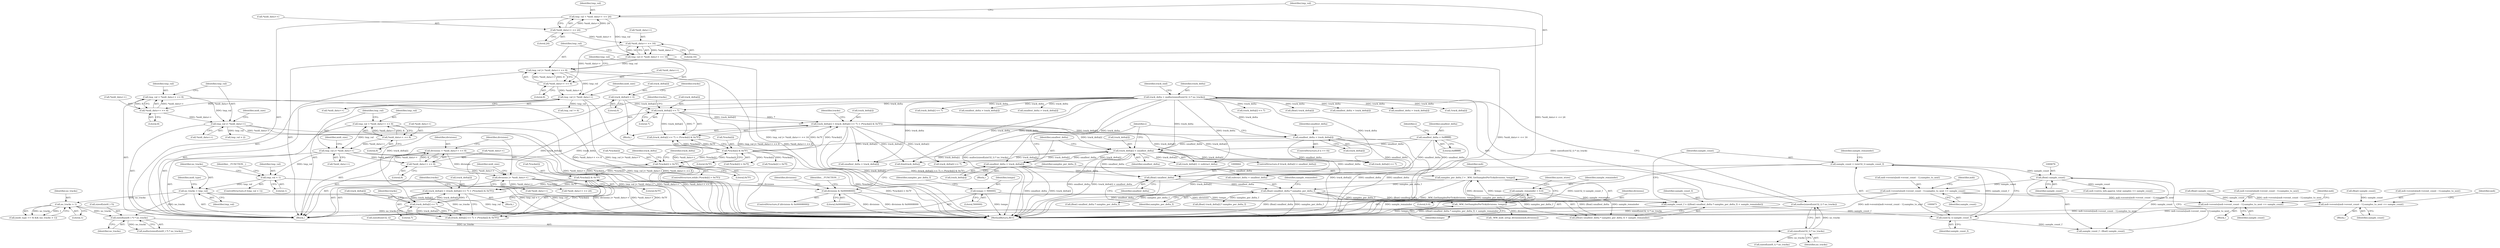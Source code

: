 digraph "0_wildmidi_660b513d99bced8783a4a5984ac2f742c74ebbdd_1@array" {
"1000680" [label="(Call,mdi->events[mdi->event_count - 1].samples_to_next += sample_count)"];
"1000677" [label="(Call,(float) sample_count)"];
"1000668" [label="(Call,sample_count = (uint32_t) sample_count_f)"];
"1000670" [label="(Call,(uint32_t) sample_count_f)"];
"1000659" [label="(Call,sample_count_f = (((float) smallest_delta * samples_per_delta_f) + sample_remainder))"];
"1000662" [label="(Call,(float) smallest_delta * samples_per_delta_f)"];
"1000663" [label="(Call,(float) smallest_delta)"];
"1000634" [label="(Call,track_delta[i] < smallest_delta)"];
"1000402" [label="(Call,track_delta = malloc(sizeof(uint32_t) * no_tracks))"];
"1000404" [label="(Call,malloc(sizeof(uint32_t) * no_tracks))"];
"1000405" [label="(Call,sizeof(uint32_t) * no_tracks)"];
"1000398" [label="(Call,sizeof(uint8_t *) * no_tracks)"];
"1000344" [label="(Call,no_tracks > 1)"];
"1000336" [label="(Call,no_tracks = tmp_val)"];
"1000324" [label="(Call,tmp_val < 1)"];
"1000315" [label="(Call,tmp_val |= *midi_data++)"];
"1000308" [label="(Call,tmp_val = *midi_data++ << 8)"];
"1000310" [label="(Call,*midi_data++ << 8)"];
"1000284" [label="(Call,tmp_val |= *midi_data++)"];
"1000277" [label="(Call,tmp_val = *midi_data++ << 8)"];
"1000279" [label="(Call,*midi_data++ << 8)"];
"1000256" [label="(Call,tmp_val |= *midi_data++)"];
"1000249" [label="(Call,tmp_val |= *midi_data++ << 8)"];
"1000242" [label="(Call,tmp_val |= *midi_data++ << 16)"];
"1000235" [label="(Call,tmp_val = *midi_data++ << 24)"];
"1000237" [label="(Call,*midi_data++ << 24)"];
"1000244" [label="(Call,*midi_data++ << 16)"];
"1000251" [label="(Call,*midi_data++ << 8)"];
"1000608" [label="(Call,track_delta[i] = (track_delta[i] << 7) + (*tracks[i] & 0x7F))"];
"1000613" [label="(Call,track_delta[i] << 7)"];
"1000588" [label="(Call,track_delta[i] = (track_delta[i] << 7) + (*tracks[i] & 0x7F))"];
"1000593" [label="(Call,track_delta[i] << 7)"];
"1000575" [label="(Call,track_delta[i] = 0)"];
"1000598" [label="(Call,*tracks[i] & 0x7F)"];
"1000581" [label="(Call,*tracks[i] > 0x7F)"];
"1000618" [label="(Call,*tracks[i] & 0x7F)"];
"1000640" [label="(Call,smallest_delta = track_delta[i])"];
"1000651" [label="(Call,smallest_delta = track_delta[i])"];
"1000423" [label="(Call,smallest_delta = 0xffffffff)"];
"1000384" [label="(Call,samples_per_delta_f = _WM_GetSamplesPerTick(divisions, tempo))"];
"1000386" [label="(Call,_WM_GetSamplesPerTick(divisions, tempo))"];
"1000372" [label="(Call,divisions & 0x00008000)"];
"1000363" [label="(Call,divisions |= *midi_data++)"];
"1000356" [label="(Call,divisions = *midi_data++ << 8)"];
"1000358" [label="(Call,*midi_data++ << 8)"];
"1000139" [label="(Call,tempo = 500000)"];
"1000155" [label="(Call,sample_remainder = 0.0)"];
"1001032" [label="(Call,mdi->events[mdi->event_count - 1].samples_to_next += sample_count)"];
"1001331" [label="(Call,mdi->events[mdi->event_count - 1].samples_to_next += sample_count)"];
"1000423" [label="(Call,smallest_delta = 0xffffffff)"];
"1000612" [label="(Call,(track_delta[i] << 7) + (*tracks[i] & 0x7F))"];
"1000598" [label="(Call,*tracks[i] & 0x7F)"];
"1001312" [label="(Call,(float) track_delta[i])"];
"1000249" [label="(Call,tmp_val |= *midi_data++ << 8)"];
"1000357" [label="(Identifier,divisions)"];
"1000245" [label="(Call,*midi_data++)"];
"1000156" [label="(Identifier,sample_remainder)"];
"1000371" [label="(ControlStructure,if (divisions & 0x00008000))"];
"1000384" [label="(Call,samples_per_delta_f = _WM_GetSamplesPerTick(divisions, tempo))"];
"1000946" [label="(Call,track_delta[i] << 7)"];
"1000392" [label="(Call,_WM_midi_setup_divisions(mdi,divisions))"];
"1000257" [label="(Identifier,tmp_val)"];
"1000250" [label="(Identifier,tmp_val)"];
"1000618" [label="(Call,*tracks[i] & 0x7F)"];
"1000280" [label="(Call,*midi_data++)"];
"1000639" [label="(Block,)"];
"1000406" [label="(Call,sizeof(uint32_t))"];
"1001083" [label="(Block,)"];
"1000435" [label="(Block,)"];
"1000584" [label="(Identifier,tracks)"];
"1000656" [label="(Call,subtract_delta = smallest_delta)"];
"1000377" [label="(Identifier,__FUNCTION__)"];
"1000345" [label="(Identifier,no_tracks)"];
"1000390" [label="(Identifier,mdi)"];
"1000471" [label="(Call,*midi_data++ << 24)"];
"1000398" [label="(Call,sizeof(uint8_t *) * no_tracks)"];
"1000576" [label="(Call,track_delta[i])"];
"1001032" [label="(Call,mdi->events[mdi->event_count - 1].samples_to_next += sample_count)"];
"1000410" [label="(Identifier,track_end)"];
"1000278" [label="(Identifier,tmp_val)"];
"1000614" [label="(Call,track_delta[i])"];
"1000677" [label="(Call,(float) sample_count)"];
"1000666" [label="(Identifier,samples_per_delta_f)"];
"1000344" [label="(Call,no_tracks > 1)"];
"1000582" [label="(Call,*tracks[i])"];
"1000587" [label="(Block,)"];
"1000369" [label="(Identifier,midi_size)"];
"1000652" [label="(Identifier,smallest_delta)"];
"1000663" [label="(Call,(float) smallest_delta)"];
"1000356" [label="(Call,divisions = *midi_data++ << 8)"];
"1001029" [label="(Call,(float) sample_count)"];
"1000434" [label="(Identifier,i)"];
"1000594" [label="(Call,track_delta[i])"];
"1000580" [label="(ControlStructure,while (*tracks[i] > 0x7F))"];
"1000293" [label="(Call,tmp_val > 2)"];
"1000613" [label="(Call,track_delta[i] << 7)"];
"1000674" [label="(Identifier,sample_remainder)"];
"1000603" [label="(Literal,0x7F)"];
"1000374" [label="(Literal,0x00008000)"];
"1000340" [label="(Call,(midi_type == 0) && (no_tracks > 1))"];
"1000373" [label="(Identifier,divisions)"];
"1000693" [label="(Call,mdi->extra_info.approx_total_samples += sample_count)"];
"1000243" [label="(Identifier,tmp_val)"];
"1000599" [label="(Call,*tracks[i])"];
"1000679" [label="(Identifier,sample_count)"];
"1000621" [label="(Identifier,tracks)"];
"1000277" [label="(Call,tmp_val = *midi_data++ << 8)"];
"1000635" [label="(Call,track_delta[i])"];
"1000286" [label="(Call,*midi_data++)"];
"1001311" [label="(Call,(float) track_delta[i] * samples_per_delta_f)"];
"1000647" [label="(ControlStructure,if (i == 0))"];
"1000660" [label="(Identifier,sample_count_f)"];
"1000236" [label="(Identifier,tmp_val)"];
"1000140" [label="(Identifier,tempo)"];
"1000681" [label="(Call,mdi->events[mdi->event_count - 1].samples_to_next)"];
"1000309" [label="(Identifier,tmp_val)"];
"1000283" [label="(Literal,8)"];
"1000669" [label="(Identifier,sample_count)"];
"1000329" [label="(Identifier,__FUNCTION__)"];
"1000290" [label="(Identifier,midi_size)"];
"1000364" [label="(Identifier,divisions)"];
"1000709" [label="(Block,)"];
"1000412" [label="(Call,sizeof(uint8_t) * no_tracks)"];
"1000617" [label="(Literal,7)"];
"1000363" [label="(Call,divisions |= *midi_data++)"];
"1000323" [label="(ControlStructure,if (tmp_val < 1))"];
"1001014" [label="(Call,(float) smallest_delta * samples_per_delta_f)"];
"1000385" [label="(Identifier,samples_per_delta_f)"];
"1001435" [label="(MethodReturn,RET)"];
"1000359" [label="(Call,*midi_data++)"];
"1000346" [label="(Literal,1)"];
"1000141" [label="(Literal,500000)"];
"1000588" [label="(Call,track_delta[i] = (track_delta[i] << 7) + (*tracks[i] & 0x7F))"];
"1000399" [label="(Call,sizeof(uint8_t *))"];
"1000284" [label="(Call,tmp_val |= *midi_data++)"];
"1000597" [label="(Literal,7)"];
"1000575" [label="(Call,track_delta[i] = 0)"];
"1000362" [label="(Literal,8)"];
"1000139" [label="(Call,tempo = 500000)"];
"1000244" [label="(Call,*midi_data++ << 16)"];
"1000235" [label="(Call,tmp_val = *midi_data++ << 24)"];
"1000237" [label="(Call,*midi_data++ << 24)"];
"1001343" [label="(Identifier,sample_count)"];
"1000342" [label="(Identifier,midi_type)"];
"1000662" [label="(Call,(float) smallest_delta * samples_per_delta_f)"];
"1000579" [label="(Literal,0)"];
"1000387" [label="(Identifier,divisions)"];
"1000634" [label="(Call,track_delta[i] < smallest_delta)"];
"1000251" [label="(Call,*midi_data++ << 8)"];
"1000160" [label="(Identifier,sysex_store)"];
"1001328" [label="(Call,(float) sample_count)"];
"1000324" [label="(Call,tmp_val < 1)"];
"1000403" [label="(Identifier,track_delta)"];
"1000157" [label="(Literal,0.0)"];
"1000401" [label="(Identifier,no_tracks)"];
"1000589" [label="(Call,track_delta[i])"];
"1000667" [label="(Identifier,sample_remainder)"];
"1000608" [label="(Call,track_delta[i] = (track_delta[i] << 7) + (*tracks[i] & 0x7F))"];
"1000651" [label="(Call,smallest_delta = track_delta[i])"];
"1000311" [label="(Call,*midi_data++)"];
"1001331" [label="(Call,mdi->events[mdi->event_count - 1].samples_to_next += sample_count)"];
"1000753" [label="(Call,smallest_delta = track_delta[i])"];
"1001001" [label="(Call,smallest_delta = track_delta[i])"];
"1000315" [label="(Call,tmp_val |= *midi_data++)"];
"1000279" [label="(Call,*midi_data++ << 8)"];
"1000317" [label="(Call,*midi_data++)"];
"1000122" [label="(Block,)"];
"1000609" [label="(Call,track_delta[i])"];
"1000606" [label="(Identifier,tracks)"];
"1000619" [label="(Call,*tracks[i])"];
"1000641" [label="(Identifier,smallest_delta)"];
"1000642" [label="(Call,track_delta[i])"];
"1001044" [label="(Identifier,sample_count)"];
"1000668" [label="(Call,sample_count = (uint32_t) sample_count_f)"];
"1000256" [label="(Call,tmp_val |= *midi_data++)"];
"1000692" [label="(Identifier,sample_count)"];
"1000358" [label="(Call,*midi_data++ << 8)"];
"1000314" [label="(Literal,8)"];
"1000338" [label="(Identifier,tmp_val)"];
"1000661" [label="(Call,((float) smallest_delta * samples_per_delta_f) + sample_remainder)"];
"1000310" [label="(Call,*midi_data++ << 8)"];
"1001352" [label="(Call,smallest_delta = track_delta[i])"];
"1000424" [label="(Identifier,smallest_delta)"];
"1001332" [label="(Call,mdi->events[mdi->event_count - 1].samples_to_next)"];
"1000633" [label="(ControlStructure,if (track_delta[i] < smallest_delta))"];
"1000987" [label="(Call,!track_delta[i])"];
"1001293" [label="(Call,track_delta[i] << 7)"];
"1000932" [label="(Call,*tracks[i] > 0x7f)"];
"1000626" [label="(Identifier,tracks)"];
"1000325" [label="(Identifier,tmp_val)"];
"1000581" [label="(Call,*tracks[i] > 0x7F)"];
"1000638" [label="(Identifier,smallest_delta)"];
"1001347" [label="(Identifier,mdi)"];
"1000586" [label="(Literal,0x7F)"];
"1000995" [label="(Call,smallest_delta > track_delta[i])"];
"1000665" [label="(Identifier,smallest_delta)"];
"1000144" [label="(Identifier,samples_per_delta_f)"];
"1000388" [label="(Identifier,tempo)"];
"1000592" [label="(Call,(track_delta[i] << 7) + (*tracks[i] & 0x7F))"];
"1000680" [label="(Call,mdi->events[mdi->event_count - 1].samples_to_next += sample_count)"];
"1000248" [label="(Literal,16)"];
"1000653" [label="(Call,track_delta[i])"];
"1000601" [label="(Identifier,tracks)"];
"1000397" [label="(Call,malloc(sizeof(uint8_t *) * no_tracks))"];
"1000623" [label="(Literal,0x7F)"];
"1000326" [label="(Literal,1)"];
"1000590" [label="(Identifier,track_delta)"];
"1000265" [label="(Call,tmp_val != 6)"];
"1000386" [label="(Call,_WM_GetSamplesPerTick(divisions, tempo))"];
"1000365" [label="(Call,*midi_data++)"];
"1001033" [label="(Call,mdi->events[mdi->event_count - 1].samples_to_next)"];
"1000696" [label="(Identifier,mdi)"];
"1000155" [label="(Call,sample_remainder = 0.0)"];
"1000425" [label="(Literal,0xffffffff)"];
"1000675" [label="(Call,sample_count_f - (float) sample_count)"];
"1000747" [label="(Call,smallest_delta > track_delta[i])"];
"1000672" [label="(Identifier,sample_count_f)"];
"1000402" [label="(Call,track_delta = malloc(sizeof(uint32_t) * no_tracks))"];
"1000242" [label="(Call,tmp_val |= *midi_data++ << 16)"];
"1000670" [label="(Call,(uint32_t) sample_count_f)"];
"1001253" [label="(Call,*tracks[i] > 0x7f)"];
"1000262" [label="(Identifier,midi_size)"];
"1001419" [label="(Call,free(track_delta))"];
"1000258" [label="(Call,*midi_data++)"];
"1000593" [label="(Call,track_delta[i] << 7)"];
"1000372" [label="(Call,divisions & 0x00008000)"];
"1000404" [label="(Call,malloc(sizeof(uint32_t) * no_tracks))"];
"1000241" [label="(Literal,24)"];
"1000428" [label="(Identifier,i)"];
"1000733" [label="(Call,track_delta[i] -= subtract_delta)"];
"1001267" [label="(Call,track_delta[i] << 7)"];
"1000238" [label="(Call,*midi_data++)"];
"1000408" [label="(Identifier,no_tracks)"];
"1000337" [label="(Identifier,no_tracks)"];
"1000308" [label="(Call,tmp_val = *midi_data++ << 8)"];
"1000316" [label="(Identifier,tmp_val)"];
"1000321" [label="(Identifier,midi_size)"];
"1000285" [label="(Identifier,tmp_val)"];
"1000252" [label="(Call,*midi_data++)"];
"1001048" [label="(Identifier,mdi)"];
"1000336" [label="(Call,no_tracks = tmp_val)"];
"1000972" [label="(Call,track_delta[i] << 7)"];
"1000640" [label="(Call,smallest_delta = track_delta[i])"];
"1000610" [label="(Identifier,track_delta)"];
"1000659" [label="(Call,sample_count_f = (((float) smallest_delta * samples_per_delta_f) + sample_remainder))"];
"1000255" [label="(Literal,8)"];
"1000405" [label="(Call,sizeof(uint32_t) * no_tracks)"];
"1000680" -> "1000122"  [label="AST: "];
"1000680" -> "1000692"  [label="CFG: "];
"1000681" -> "1000680"  [label="AST: "];
"1000692" -> "1000680"  [label="AST: "];
"1000696" -> "1000680"  [label="CFG: "];
"1000680" -> "1001435"  [label="DDG: mdi->events[mdi->event_count - 1].samples_to_next"];
"1000677" -> "1000680"  [label="DDG: sample_count"];
"1000680" -> "1001032"  [label="DDG: mdi->events[mdi->event_count - 1].samples_to_next"];
"1000680" -> "1001331"  [label="DDG: mdi->events[mdi->event_count - 1].samples_to_next"];
"1000677" -> "1000675"  [label="AST: "];
"1000677" -> "1000679"  [label="CFG: "];
"1000678" -> "1000677"  [label="AST: "];
"1000679" -> "1000677"  [label="AST: "];
"1000675" -> "1000677"  [label="CFG: "];
"1000677" -> "1000675"  [label="DDG: sample_count"];
"1000668" -> "1000677"  [label="DDG: sample_count"];
"1000677" -> "1000693"  [label="DDG: sample_count"];
"1000668" -> "1000122"  [label="AST: "];
"1000668" -> "1000670"  [label="CFG: "];
"1000669" -> "1000668"  [label="AST: "];
"1000670" -> "1000668"  [label="AST: "];
"1000674" -> "1000668"  [label="CFG: "];
"1000668" -> "1001435"  [label="DDG: (uint32_t) sample_count_f"];
"1000670" -> "1000668"  [label="DDG: sample_count_f"];
"1000670" -> "1000672"  [label="CFG: "];
"1000671" -> "1000670"  [label="AST: "];
"1000672" -> "1000670"  [label="AST: "];
"1000659" -> "1000670"  [label="DDG: sample_count_f"];
"1000670" -> "1000675"  [label="DDG: sample_count_f"];
"1000659" -> "1000122"  [label="AST: "];
"1000659" -> "1000661"  [label="CFG: "];
"1000660" -> "1000659"  [label="AST: "];
"1000661" -> "1000659"  [label="AST: "];
"1000669" -> "1000659"  [label="CFG: "];
"1000659" -> "1001435"  [label="DDG: ((float) smallest_delta * samples_per_delta_f) + sample_remainder"];
"1000662" -> "1000659"  [label="DDG: (float) smallest_delta"];
"1000662" -> "1000659"  [label="DDG: samples_per_delta_f"];
"1000155" -> "1000659"  [label="DDG: sample_remainder"];
"1000662" -> "1000661"  [label="AST: "];
"1000662" -> "1000666"  [label="CFG: "];
"1000663" -> "1000662"  [label="AST: "];
"1000666" -> "1000662"  [label="AST: "];
"1000667" -> "1000662"  [label="CFG: "];
"1000662" -> "1001435"  [label="DDG: (float) smallest_delta"];
"1000662" -> "1001435"  [label="DDG: samples_per_delta_f"];
"1000662" -> "1000661"  [label="DDG: (float) smallest_delta"];
"1000662" -> "1000661"  [label="DDG: samples_per_delta_f"];
"1000663" -> "1000662"  [label="DDG: smallest_delta"];
"1000384" -> "1000662"  [label="DDG: samples_per_delta_f"];
"1000662" -> "1001014"  [label="DDG: samples_per_delta_f"];
"1000662" -> "1001311"  [label="DDG: samples_per_delta_f"];
"1000663" -> "1000665"  [label="CFG: "];
"1000664" -> "1000663"  [label="AST: "];
"1000665" -> "1000663"  [label="AST: "];
"1000666" -> "1000663"  [label="CFG: "];
"1000663" -> "1001435"  [label="DDG: smallest_delta"];
"1000634" -> "1000663"  [label="DDG: smallest_delta"];
"1000640" -> "1000663"  [label="DDG: smallest_delta"];
"1000651" -> "1000663"  [label="DDG: smallest_delta"];
"1000423" -> "1000663"  [label="DDG: smallest_delta"];
"1000634" -> "1000633"  [label="AST: "];
"1000634" -> "1000638"  [label="CFG: "];
"1000635" -> "1000634"  [label="AST: "];
"1000638" -> "1000634"  [label="AST: "];
"1000641" -> "1000634"  [label="CFG: "];
"1000434" -> "1000634"  [label="CFG: "];
"1000634" -> "1001435"  [label="DDG: smallest_delta"];
"1000634" -> "1001435"  [label="DDG: track_delta[i]"];
"1000634" -> "1001435"  [label="DDG: track_delta[i] < smallest_delta"];
"1000402" -> "1000634"  [label="DDG: track_delta"];
"1000608" -> "1000634"  [label="DDG: track_delta[i]"];
"1000640" -> "1000634"  [label="DDG: smallest_delta"];
"1000651" -> "1000634"  [label="DDG: smallest_delta"];
"1000423" -> "1000634"  [label="DDG: smallest_delta"];
"1000634" -> "1000640"  [label="DDG: track_delta[i]"];
"1000634" -> "1000656"  [label="DDG: smallest_delta"];
"1000634" -> "1000733"  [label="DDG: track_delta[i]"];
"1000634" -> "1000946"  [label="DDG: track_delta[i]"];
"1000634" -> "1000972"  [label="DDG: track_delta[i]"];
"1000634" -> "1001352"  [label="DDG: track_delta[i]"];
"1000634" -> "1001419"  [label="DDG: track_delta[i]"];
"1000402" -> "1000122"  [label="AST: "];
"1000402" -> "1000404"  [label="CFG: "];
"1000403" -> "1000402"  [label="AST: "];
"1000404" -> "1000402"  [label="AST: "];
"1000410" -> "1000402"  [label="CFG: "];
"1000402" -> "1001435"  [label="DDG: malloc(sizeof(uint32_t) * no_tracks)"];
"1000404" -> "1000402"  [label="DDG: sizeof(uint32_t) * no_tracks"];
"1000402" -> "1000593"  [label="DDG: track_delta"];
"1000402" -> "1000613"  [label="DDG: track_delta"];
"1000402" -> "1000640"  [label="DDG: track_delta"];
"1000402" -> "1000651"  [label="DDG: track_delta"];
"1000402" -> "1000733"  [label="DDG: track_delta"];
"1000402" -> "1000747"  [label="DDG: track_delta"];
"1000402" -> "1000753"  [label="DDG: track_delta"];
"1000402" -> "1000946"  [label="DDG: track_delta"];
"1000402" -> "1000972"  [label="DDG: track_delta"];
"1000402" -> "1000987"  [label="DDG: track_delta"];
"1000402" -> "1000995"  [label="DDG: track_delta"];
"1000402" -> "1001001"  [label="DDG: track_delta"];
"1000402" -> "1001267"  [label="DDG: track_delta"];
"1000402" -> "1001293"  [label="DDG: track_delta"];
"1000402" -> "1001312"  [label="DDG: track_delta"];
"1000402" -> "1001352"  [label="DDG: track_delta"];
"1000402" -> "1001419"  [label="DDG: track_delta"];
"1000404" -> "1000405"  [label="CFG: "];
"1000405" -> "1000404"  [label="AST: "];
"1000404" -> "1001435"  [label="DDG: sizeof(uint32_t) * no_tracks"];
"1000405" -> "1000404"  [label="DDG: no_tracks"];
"1000405" -> "1000408"  [label="CFG: "];
"1000406" -> "1000405"  [label="AST: "];
"1000408" -> "1000405"  [label="AST: "];
"1000398" -> "1000405"  [label="DDG: no_tracks"];
"1000405" -> "1000412"  [label="DDG: no_tracks"];
"1000398" -> "1000397"  [label="AST: "];
"1000398" -> "1000401"  [label="CFG: "];
"1000399" -> "1000398"  [label="AST: "];
"1000401" -> "1000398"  [label="AST: "];
"1000397" -> "1000398"  [label="CFG: "];
"1000398" -> "1000397"  [label="DDG: no_tracks"];
"1000344" -> "1000398"  [label="DDG: no_tracks"];
"1000336" -> "1000398"  [label="DDG: no_tracks"];
"1000344" -> "1000340"  [label="AST: "];
"1000344" -> "1000346"  [label="CFG: "];
"1000345" -> "1000344"  [label="AST: "];
"1000346" -> "1000344"  [label="AST: "];
"1000340" -> "1000344"  [label="CFG: "];
"1000344" -> "1001435"  [label="DDG: no_tracks"];
"1000344" -> "1000340"  [label="DDG: no_tracks"];
"1000344" -> "1000340"  [label="DDG: 1"];
"1000336" -> "1000344"  [label="DDG: no_tracks"];
"1000336" -> "1000122"  [label="AST: "];
"1000336" -> "1000338"  [label="CFG: "];
"1000337" -> "1000336"  [label="AST: "];
"1000338" -> "1000336"  [label="AST: "];
"1000342" -> "1000336"  [label="CFG: "];
"1000336" -> "1001435"  [label="DDG: tmp_val"];
"1000336" -> "1001435"  [label="DDG: no_tracks"];
"1000324" -> "1000336"  [label="DDG: tmp_val"];
"1000324" -> "1000323"  [label="AST: "];
"1000324" -> "1000326"  [label="CFG: "];
"1000325" -> "1000324"  [label="AST: "];
"1000326" -> "1000324"  [label="AST: "];
"1000329" -> "1000324"  [label="CFG: "];
"1000337" -> "1000324"  [label="CFG: "];
"1000324" -> "1001435"  [label="DDG: tmp_val < 1"];
"1000324" -> "1001435"  [label="DDG: tmp_val"];
"1000315" -> "1000324"  [label="DDG: tmp_val"];
"1000315" -> "1000122"  [label="AST: "];
"1000315" -> "1000317"  [label="CFG: "];
"1000316" -> "1000315"  [label="AST: "];
"1000317" -> "1000315"  [label="AST: "];
"1000321" -> "1000315"  [label="CFG: "];
"1000315" -> "1001435"  [label="DDG: tmp_val |= *midi_data++"];
"1000315" -> "1001435"  [label="DDG: *midi_data++"];
"1000308" -> "1000315"  [label="DDG: tmp_val"];
"1000310" -> "1000315"  [label="DDG: *midi_data++"];
"1000315" -> "1000358"  [label="DDG: *midi_data++"];
"1000308" -> "1000122"  [label="AST: "];
"1000308" -> "1000310"  [label="CFG: "];
"1000309" -> "1000308"  [label="AST: "];
"1000310" -> "1000308"  [label="AST: "];
"1000316" -> "1000308"  [label="CFG: "];
"1000308" -> "1001435"  [label="DDG: *midi_data++ << 8"];
"1000310" -> "1000308"  [label="DDG: *midi_data++"];
"1000310" -> "1000308"  [label="DDG: 8"];
"1000310" -> "1000314"  [label="CFG: "];
"1000311" -> "1000310"  [label="AST: "];
"1000314" -> "1000310"  [label="AST: "];
"1000284" -> "1000310"  [label="DDG: *midi_data++"];
"1000284" -> "1000122"  [label="AST: "];
"1000284" -> "1000286"  [label="CFG: "];
"1000285" -> "1000284"  [label="AST: "];
"1000286" -> "1000284"  [label="AST: "];
"1000290" -> "1000284"  [label="CFG: "];
"1000284" -> "1001435"  [label="DDG: *midi_data++"];
"1000284" -> "1001435"  [label="DDG: tmp_val |= *midi_data++"];
"1000277" -> "1000284"  [label="DDG: tmp_val"];
"1000279" -> "1000284"  [label="DDG: *midi_data++"];
"1000284" -> "1000293"  [label="DDG: tmp_val"];
"1000277" -> "1000122"  [label="AST: "];
"1000277" -> "1000279"  [label="CFG: "];
"1000278" -> "1000277"  [label="AST: "];
"1000279" -> "1000277"  [label="AST: "];
"1000285" -> "1000277"  [label="CFG: "];
"1000277" -> "1001435"  [label="DDG: *midi_data++ << 8"];
"1000279" -> "1000277"  [label="DDG: *midi_data++"];
"1000279" -> "1000277"  [label="DDG: 8"];
"1000279" -> "1000283"  [label="CFG: "];
"1000280" -> "1000279"  [label="AST: "];
"1000283" -> "1000279"  [label="AST: "];
"1000256" -> "1000279"  [label="DDG: *midi_data++"];
"1000256" -> "1000122"  [label="AST: "];
"1000256" -> "1000258"  [label="CFG: "];
"1000257" -> "1000256"  [label="AST: "];
"1000258" -> "1000256"  [label="AST: "];
"1000262" -> "1000256"  [label="CFG: "];
"1000256" -> "1001435"  [label="DDG: *midi_data++"];
"1000256" -> "1001435"  [label="DDG: tmp_val |= *midi_data++"];
"1000249" -> "1000256"  [label="DDG: tmp_val"];
"1000251" -> "1000256"  [label="DDG: *midi_data++"];
"1000256" -> "1000265"  [label="DDG: tmp_val"];
"1000249" -> "1000122"  [label="AST: "];
"1000249" -> "1000251"  [label="CFG: "];
"1000250" -> "1000249"  [label="AST: "];
"1000251" -> "1000249"  [label="AST: "];
"1000257" -> "1000249"  [label="CFG: "];
"1000249" -> "1001435"  [label="DDG: *midi_data++ << 8"];
"1000249" -> "1001435"  [label="DDG: tmp_val |= *midi_data++ << 8"];
"1000242" -> "1000249"  [label="DDG: tmp_val"];
"1000251" -> "1000249"  [label="DDG: *midi_data++"];
"1000251" -> "1000249"  [label="DDG: 8"];
"1000242" -> "1000122"  [label="AST: "];
"1000242" -> "1000244"  [label="CFG: "];
"1000243" -> "1000242"  [label="AST: "];
"1000244" -> "1000242"  [label="AST: "];
"1000250" -> "1000242"  [label="CFG: "];
"1000242" -> "1001435"  [label="DDG: tmp_val |= *midi_data++ << 16"];
"1000242" -> "1001435"  [label="DDG: *midi_data++ << 16"];
"1000235" -> "1000242"  [label="DDG: tmp_val"];
"1000244" -> "1000242"  [label="DDG: *midi_data++"];
"1000244" -> "1000242"  [label="DDG: 16"];
"1000235" -> "1000122"  [label="AST: "];
"1000235" -> "1000237"  [label="CFG: "];
"1000236" -> "1000235"  [label="AST: "];
"1000237" -> "1000235"  [label="AST: "];
"1000243" -> "1000235"  [label="CFG: "];
"1000235" -> "1001435"  [label="DDG: *midi_data++ << 24"];
"1000237" -> "1000235"  [label="DDG: *midi_data++"];
"1000237" -> "1000235"  [label="DDG: 24"];
"1000237" -> "1000241"  [label="CFG: "];
"1000238" -> "1000237"  [label="AST: "];
"1000241" -> "1000237"  [label="AST: "];
"1000237" -> "1000244"  [label="DDG: *midi_data++"];
"1000244" -> "1000248"  [label="CFG: "];
"1000245" -> "1000244"  [label="AST: "];
"1000248" -> "1000244"  [label="AST: "];
"1000244" -> "1000251"  [label="DDG: *midi_data++"];
"1000251" -> "1000255"  [label="CFG: "];
"1000252" -> "1000251"  [label="AST: "];
"1000255" -> "1000251"  [label="AST: "];
"1000608" -> "1000435"  [label="AST: "];
"1000608" -> "1000612"  [label="CFG: "];
"1000609" -> "1000608"  [label="AST: "];
"1000612" -> "1000608"  [label="AST: "];
"1000626" -> "1000608"  [label="CFG: "];
"1000608" -> "1001435"  [label="DDG: track_delta[i]"];
"1000608" -> "1001435"  [label="DDG: (track_delta[i] << 7) + (*tracks[i] & 0x7F)"];
"1000613" -> "1000608"  [label="DDG: track_delta[i]"];
"1000613" -> "1000608"  [label="DDG: 7"];
"1000618" -> "1000608"  [label="DDG: *tracks[i]"];
"1000618" -> "1000608"  [label="DDG: 0x7F"];
"1000608" -> "1000651"  [label="DDG: track_delta[i]"];
"1000608" -> "1000733"  [label="DDG: track_delta[i]"];
"1000608" -> "1000946"  [label="DDG: track_delta[i]"];
"1000608" -> "1000972"  [label="DDG: track_delta[i]"];
"1000608" -> "1001352"  [label="DDG: track_delta[i]"];
"1000608" -> "1001419"  [label="DDG: track_delta[i]"];
"1000613" -> "1000612"  [label="AST: "];
"1000613" -> "1000617"  [label="CFG: "];
"1000614" -> "1000613"  [label="AST: "];
"1000617" -> "1000613"  [label="AST: "];
"1000621" -> "1000613"  [label="CFG: "];
"1000613" -> "1000612"  [label="DDG: track_delta[i]"];
"1000613" -> "1000612"  [label="DDG: 7"];
"1000588" -> "1000613"  [label="DDG: track_delta[i]"];
"1000575" -> "1000613"  [label="DDG: track_delta[i]"];
"1000588" -> "1000587"  [label="AST: "];
"1000588" -> "1000592"  [label="CFG: "];
"1000589" -> "1000588"  [label="AST: "];
"1000592" -> "1000588"  [label="AST: "];
"1000606" -> "1000588"  [label="CFG: "];
"1000593" -> "1000588"  [label="DDG: track_delta[i]"];
"1000593" -> "1000588"  [label="DDG: 7"];
"1000598" -> "1000588"  [label="DDG: *tracks[i]"];
"1000598" -> "1000588"  [label="DDG: 0x7F"];
"1000588" -> "1000593"  [label="DDG: track_delta[i]"];
"1000593" -> "1000592"  [label="AST: "];
"1000593" -> "1000597"  [label="CFG: "];
"1000594" -> "1000593"  [label="AST: "];
"1000597" -> "1000593"  [label="AST: "];
"1000601" -> "1000593"  [label="CFG: "];
"1000593" -> "1000592"  [label="DDG: track_delta[i]"];
"1000593" -> "1000592"  [label="DDG: 7"];
"1000575" -> "1000593"  [label="DDG: track_delta[i]"];
"1000575" -> "1000435"  [label="AST: "];
"1000575" -> "1000579"  [label="CFG: "];
"1000576" -> "1000575"  [label="AST: "];
"1000579" -> "1000575"  [label="AST: "];
"1000584" -> "1000575"  [label="CFG: "];
"1000598" -> "1000592"  [label="AST: "];
"1000598" -> "1000603"  [label="CFG: "];
"1000599" -> "1000598"  [label="AST: "];
"1000603" -> "1000598"  [label="AST: "];
"1000592" -> "1000598"  [label="CFG: "];
"1000598" -> "1000581"  [label="DDG: *tracks[i]"];
"1000598" -> "1000592"  [label="DDG: *tracks[i]"];
"1000598" -> "1000592"  [label="DDG: 0x7F"];
"1000581" -> "1000598"  [label="DDG: *tracks[i]"];
"1000581" -> "1000580"  [label="AST: "];
"1000581" -> "1000586"  [label="CFG: "];
"1000582" -> "1000581"  [label="AST: "];
"1000586" -> "1000581"  [label="AST: "];
"1000590" -> "1000581"  [label="CFG: "];
"1000610" -> "1000581"  [label="CFG: "];
"1000581" -> "1001435"  [label="DDG: *tracks[i] > 0x7F"];
"1000618" -> "1000581"  [label="DDG: *tracks[i]"];
"1000581" -> "1000618"  [label="DDG: *tracks[i]"];
"1000618" -> "1000612"  [label="AST: "];
"1000618" -> "1000623"  [label="CFG: "];
"1000619" -> "1000618"  [label="AST: "];
"1000623" -> "1000618"  [label="AST: "];
"1000612" -> "1000618"  [label="CFG: "];
"1000618" -> "1001435"  [label="DDG: *tracks[i]"];
"1000618" -> "1000612"  [label="DDG: *tracks[i]"];
"1000618" -> "1000612"  [label="DDG: 0x7F"];
"1000618" -> "1000932"  [label="DDG: *tracks[i]"];
"1000618" -> "1001253"  [label="DDG: *tracks[i]"];
"1000640" -> "1000639"  [label="AST: "];
"1000640" -> "1000642"  [label="CFG: "];
"1000641" -> "1000640"  [label="AST: "];
"1000642" -> "1000640"  [label="AST: "];
"1000434" -> "1000640"  [label="CFG: "];
"1000640" -> "1001435"  [label="DDG: smallest_delta"];
"1000640" -> "1001435"  [label="DDG: track_delta[i]"];
"1000640" -> "1000656"  [label="DDG: smallest_delta"];
"1000651" -> "1000647"  [label="AST: "];
"1000651" -> "1000653"  [label="CFG: "];
"1000652" -> "1000651"  [label="AST: "];
"1000653" -> "1000651"  [label="AST: "];
"1000434" -> "1000651"  [label="CFG: "];
"1000651" -> "1001435"  [label="DDG: smallest_delta"];
"1000651" -> "1001435"  [label="DDG: track_delta[i]"];
"1000651" -> "1000656"  [label="DDG: smallest_delta"];
"1000423" -> "1000122"  [label="AST: "];
"1000423" -> "1000425"  [label="CFG: "];
"1000424" -> "1000423"  [label="AST: "];
"1000425" -> "1000423"  [label="AST: "];
"1000428" -> "1000423"  [label="CFG: "];
"1000423" -> "1001435"  [label="DDG: smallest_delta"];
"1000423" -> "1000656"  [label="DDG: smallest_delta"];
"1000384" -> "1000122"  [label="AST: "];
"1000384" -> "1000386"  [label="CFG: "];
"1000385" -> "1000384"  [label="AST: "];
"1000386" -> "1000384"  [label="AST: "];
"1000390" -> "1000384"  [label="CFG: "];
"1000384" -> "1001435"  [label="DDG: _WM_GetSamplesPerTick(divisions, tempo)"];
"1000384" -> "1001435"  [label="DDG: samples_per_delta_f"];
"1000386" -> "1000384"  [label="DDG: divisions"];
"1000386" -> "1000384"  [label="DDG: tempo"];
"1000386" -> "1000388"  [label="CFG: "];
"1000387" -> "1000386"  [label="AST: "];
"1000388" -> "1000386"  [label="AST: "];
"1000386" -> "1001435"  [label="DDG: tempo"];
"1000372" -> "1000386"  [label="DDG: divisions"];
"1000139" -> "1000386"  [label="DDG: tempo"];
"1000386" -> "1000392"  [label="DDG: divisions"];
"1000372" -> "1000371"  [label="AST: "];
"1000372" -> "1000374"  [label="CFG: "];
"1000373" -> "1000372"  [label="AST: "];
"1000374" -> "1000372"  [label="AST: "];
"1000377" -> "1000372"  [label="CFG: "];
"1000385" -> "1000372"  [label="CFG: "];
"1000372" -> "1001435"  [label="DDG: divisions"];
"1000372" -> "1001435"  [label="DDG: divisions & 0x00008000"];
"1000363" -> "1000372"  [label="DDG: divisions"];
"1000363" -> "1000122"  [label="AST: "];
"1000363" -> "1000365"  [label="CFG: "];
"1000364" -> "1000363"  [label="AST: "];
"1000365" -> "1000363"  [label="AST: "];
"1000369" -> "1000363"  [label="CFG: "];
"1000363" -> "1001435"  [label="DDG: *midi_data++"];
"1000363" -> "1001435"  [label="DDG: divisions |= *midi_data++"];
"1000356" -> "1000363"  [label="DDG: divisions"];
"1000358" -> "1000363"  [label="DDG: *midi_data++"];
"1000363" -> "1000471"  [label="DDG: *midi_data++"];
"1000356" -> "1000122"  [label="AST: "];
"1000356" -> "1000358"  [label="CFG: "];
"1000357" -> "1000356"  [label="AST: "];
"1000358" -> "1000356"  [label="AST: "];
"1000364" -> "1000356"  [label="CFG: "];
"1000356" -> "1001435"  [label="DDG: *midi_data++ << 8"];
"1000358" -> "1000356"  [label="DDG: *midi_data++"];
"1000358" -> "1000356"  [label="DDG: 8"];
"1000358" -> "1000362"  [label="CFG: "];
"1000359" -> "1000358"  [label="AST: "];
"1000362" -> "1000358"  [label="AST: "];
"1000139" -> "1000122"  [label="AST: "];
"1000139" -> "1000141"  [label="CFG: "];
"1000140" -> "1000139"  [label="AST: "];
"1000141" -> "1000139"  [label="AST: "];
"1000144" -> "1000139"  [label="CFG: "];
"1000139" -> "1001435"  [label="DDG: tempo"];
"1000155" -> "1000122"  [label="AST: "];
"1000155" -> "1000157"  [label="CFG: "];
"1000156" -> "1000155"  [label="AST: "];
"1000157" -> "1000155"  [label="AST: "];
"1000160" -> "1000155"  [label="CFG: "];
"1000155" -> "1001435"  [label="DDG: sample_remainder"];
"1000155" -> "1000661"  [label="DDG: sample_remainder"];
"1001032" -> "1000709"  [label="AST: "];
"1001032" -> "1001044"  [label="CFG: "];
"1001033" -> "1001032"  [label="AST: "];
"1001044" -> "1001032"  [label="AST: "];
"1001048" -> "1001032"  [label="CFG: "];
"1001032" -> "1001435"  [label="DDG: mdi->events[mdi->event_count - 1].samples_to_next"];
"1001029" -> "1001032"  [label="DDG: sample_count"];
"1001331" -> "1001083"  [label="AST: "];
"1001331" -> "1001343"  [label="CFG: "];
"1001332" -> "1001331"  [label="AST: "];
"1001343" -> "1001331"  [label="AST: "];
"1001347" -> "1001331"  [label="CFG: "];
"1001331" -> "1001435"  [label="DDG: mdi->events[mdi->event_count - 1].samples_to_next"];
"1001328" -> "1001331"  [label="DDG: sample_count"];
}
